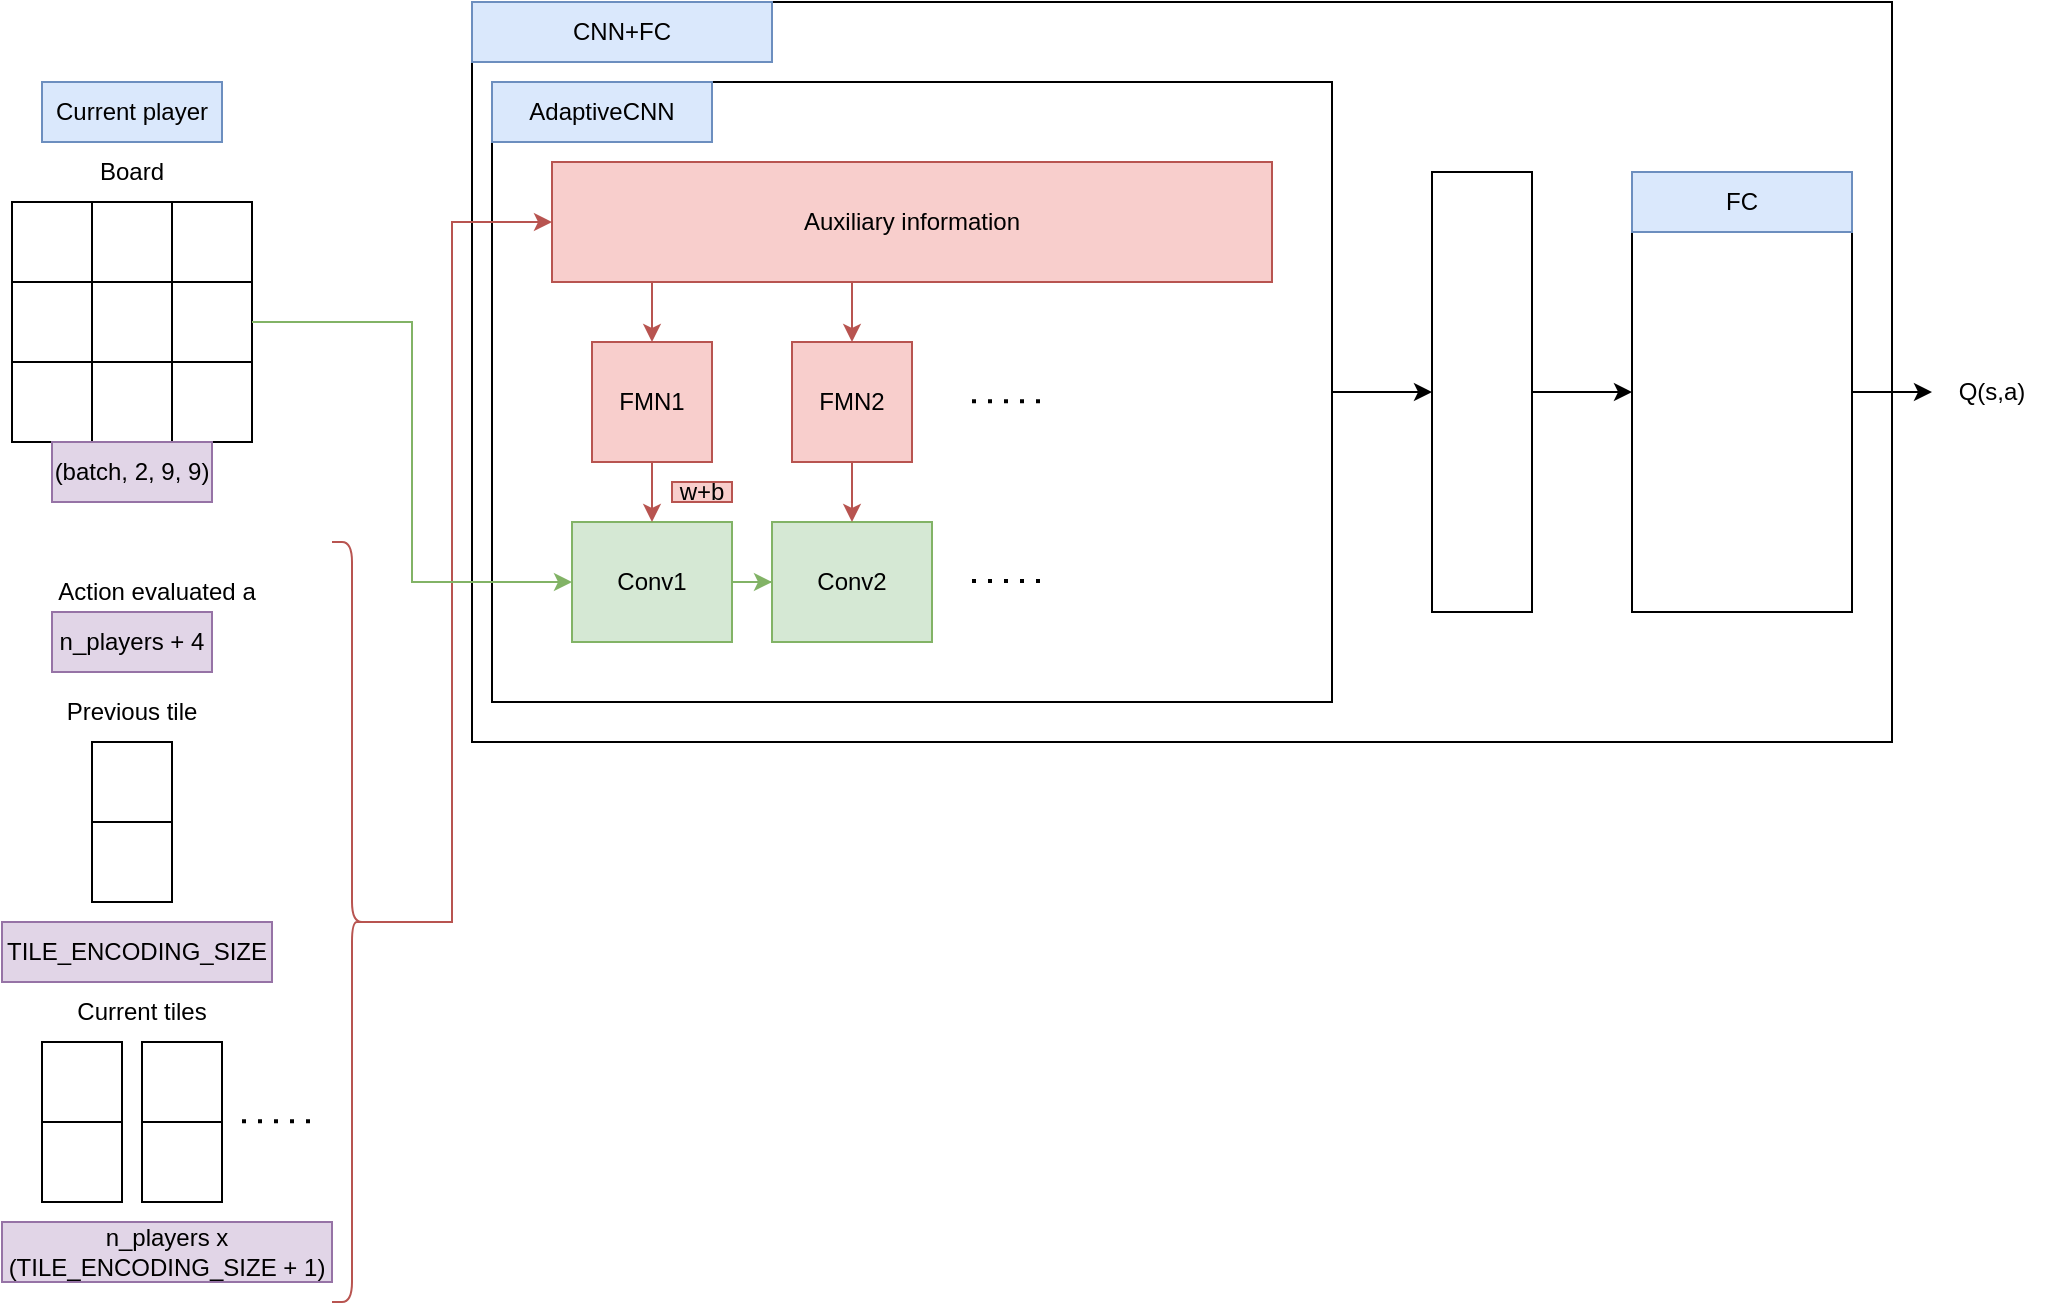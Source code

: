 <mxfile version="22.1.15" type="device">
  <diagram name="Page-1" id="-mnQ1LQc80DusM6SmEaa">
    <mxGraphModel dx="1434" dy="1923" grid="1" gridSize="10" guides="1" tooltips="1" connect="1" arrows="1" fold="1" page="1" pageScale="1" pageWidth="827" pageHeight="1169" math="0" shadow="0">
      <root>
        <mxCell id="0" />
        <mxCell id="1" parent="0" />
        <mxCell id="QQ6xjxfJzIaPpWGa-xaG-78" value="" style="rounded=0;whiteSpace=wrap;html=1;" vertex="1" parent="1">
          <mxGeometry x="270" y="-30" width="710" height="370" as="geometry" />
        </mxCell>
        <mxCell id="QQ6xjxfJzIaPpWGa-xaG-62" style="edgeStyle=orthogonalEdgeStyle;rounded=0;orthogonalLoop=1;jettySize=auto;html=1;entryX=0;entryY=0.5;entryDx=0;entryDy=0;" edge="1" parent="1" source="QQ6xjxfJzIaPpWGa-xaG-1" target="QQ6xjxfJzIaPpWGa-xaG-61">
          <mxGeometry relative="1" as="geometry" />
        </mxCell>
        <mxCell id="QQ6xjxfJzIaPpWGa-xaG-1" value="" style="rounded=0;whiteSpace=wrap;html=1;" vertex="1" parent="1">
          <mxGeometry x="280" y="10" width="420" height="310" as="geometry" />
        </mxCell>
        <mxCell id="QQ6xjxfJzIaPpWGa-xaG-2" value="AdaptiveCNN" style="text;html=1;strokeColor=#6c8ebf;fillColor=#dae8fc;align=center;verticalAlign=middle;whiteSpace=wrap;rounded=0;" vertex="1" parent="1">
          <mxGeometry x="280" y="10" width="110" height="30" as="geometry" />
        </mxCell>
        <mxCell id="QQ6xjxfJzIaPpWGa-xaG-4" value="" style="shape=table;startSize=0;container=1;collapsible=0;childLayout=tableLayout;" vertex="1" parent="1">
          <mxGeometry x="40" y="70" width="120" height="120" as="geometry" />
        </mxCell>
        <mxCell id="QQ6xjxfJzIaPpWGa-xaG-5" value="" style="shape=tableRow;horizontal=0;startSize=0;swimlaneHead=0;swimlaneBody=0;strokeColor=inherit;top=0;left=0;bottom=0;right=0;collapsible=0;dropTarget=0;fillColor=none;points=[[0,0.5],[1,0.5]];portConstraint=eastwest;" vertex="1" parent="QQ6xjxfJzIaPpWGa-xaG-4">
          <mxGeometry width="120" height="40" as="geometry" />
        </mxCell>
        <mxCell id="QQ6xjxfJzIaPpWGa-xaG-6" value="" style="shape=partialRectangle;html=1;whiteSpace=wrap;connectable=0;strokeColor=inherit;overflow=hidden;fillColor=none;top=0;left=0;bottom=0;right=0;pointerEvents=1;" vertex="1" parent="QQ6xjxfJzIaPpWGa-xaG-5">
          <mxGeometry width="40" height="40" as="geometry">
            <mxRectangle width="40" height="40" as="alternateBounds" />
          </mxGeometry>
        </mxCell>
        <mxCell id="QQ6xjxfJzIaPpWGa-xaG-7" value="" style="shape=partialRectangle;html=1;whiteSpace=wrap;connectable=0;strokeColor=inherit;overflow=hidden;fillColor=none;top=0;left=0;bottom=0;right=0;pointerEvents=1;" vertex="1" parent="QQ6xjxfJzIaPpWGa-xaG-5">
          <mxGeometry x="40" width="40" height="40" as="geometry">
            <mxRectangle width="40" height="40" as="alternateBounds" />
          </mxGeometry>
        </mxCell>
        <mxCell id="QQ6xjxfJzIaPpWGa-xaG-8" value="" style="shape=partialRectangle;html=1;whiteSpace=wrap;connectable=0;strokeColor=inherit;overflow=hidden;fillColor=none;top=0;left=0;bottom=0;right=0;pointerEvents=1;" vertex="1" parent="QQ6xjxfJzIaPpWGa-xaG-5">
          <mxGeometry x="80" width="40" height="40" as="geometry">
            <mxRectangle width="40" height="40" as="alternateBounds" />
          </mxGeometry>
        </mxCell>
        <mxCell id="QQ6xjxfJzIaPpWGa-xaG-9" value="" style="shape=tableRow;horizontal=0;startSize=0;swimlaneHead=0;swimlaneBody=0;strokeColor=inherit;top=0;left=0;bottom=0;right=0;collapsible=0;dropTarget=0;fillColor=none;points=[[0,0.5],[1,0.5]];portConstraint=eastwest;" vertex="1" parent="QQ6xjxfJzIaPpWGa-xaG-4">
          <mxGeometry y="40" width="120" height="40" as="geometry" />
        </mxCell>
        <mxCell id="QQ6xjxfJzIaPpWGa-xaG-10" value="" style="shape=partialRectangle;html=1;whiteSpace=wrap;connectable=0;strokeColor=inherit;overflow=hidden;fillColor=none;top=0;left=0;bottom=0;right=0;pointerEvents=1;" vertex="1" parent="QQ6xjxfJzIaPpWGa-xaG-9">
          <mxGeometry width="40" height="40" as="geometry">
            <mxRectangle width="40" height="40" as="alternateBounds" />
          </mxGeometry>
        </mxCell>
        <mxCell id="QQ6xjxfJzIaPpWGa-xaG-11" value="" style="shape=partialRectangle;html=1;whiteSpace=wrap;connectable=0;strokeColor=inherit;overflow=hidden;fillColor=none;top=0;left=0;bottom=0;right=0;pointerEvents=1;" vertex="1" parent="QQ6xjxfJzIaPpWGa-xaG-9">
          <mxGeometry x="40" width="40" height="40" as="geometry">
            <mxRectangle width="40" height="40" as="alternateBounds" />
          </mxGeometry>
        </mxCell>
        <mxCell id="QQ6xjxfJzIaPpWGa-xaG-12" value="" style="shape=partialRectangle;html=1;whiteSpace=wrap;connectable=0;strokeColor=inherit;overflow=hidden;fillColor=none;top=0;left=0;bottom=0;right=0;pointerEvents=1;" vertex="1" parent="QQ6xjxfJzIaPpWGa-xaG-9">
          <mxGeometry x="80" width="40" height="40" as="geometry">
            <mxRectangle width="40" height="40" as="alternateBounds" />
          </mxGeometry>
        </mxCell>
        <mxCell id="QQ6xjxfJzIaPpWGa-xaG-13" value="" style="shape=tableRow;horizontal=0;startSize=0;swimlaneHead=0;swimlaneBody=0;strokeColor=inherit;top=0;left=0;bottom=0;right=0;collapsible=0;dropTarget=0;fillColor=none;points=[[0,0.5],[1,0.5]];portConstraint=eastwest;" vertex="1" parent="QQ6xjxfJzIaPpWGa-xaG-4">
          <mxGeometry y="80" width="120" height="40" as="geometry" />
        </mxCell>
        <mxCell id="QQ6xjxfJzIaPpWGa-xaG-14" value="" style="shape=partialRectangle;html=1;whiteSpace=wrap;connectable=0;strokeColor=inherit;overflow=hidden;fillColor=none;top=0;left=0;bottom=0;right=0;pointerEvents=1;" vertex="1" parent="QQ6xjxfJzIaPpWGa-xaG-13">
          <mxGeometry width="40" height="40" as="geometry">
            <mxRectangle width="40" height="40" as="alternateBounds" />
          </mxGeometry>
        </mxCell>
        <mxCell id="QQ6xjxfJzIaPpWGa-xaG-15" value="" style="shape=partialRectangle;html=1;whiteSpace=wrap;connectable=0;strokeColor=inherit;overflow=hidden;fillColor=none;top=0;left=0;bottom=0;right=0;pointerEvents=1;" vertex="1" parent="QQ6xjxfJzIaPpWGa-xaG-13">
          <mxGeometry x="40" width="40" height="40" as="geometry">
            <mxRectangle width="40" height="40" as="alternateBounds" />
          </mxGeometry>
        </mxCell>
        <mxCell id="QQ6xjxfJzIaPpWGa-xaG-16" value="" style="shape=partialRectangle;html=1;whiteSpace=wrap;connectable=0;strokeColor=inherit;overflow=hidden;fillColor=none;top=0;left=0;bottom=0;right=0;pointerEvents=1;" vertex="1" parent="QQ6xjxfJzIaPpWGa-xaG-13">
          <mxGeometry x="80" width="40" height="40" as="geometry">
            <mxRectangle width="40" height="40" as="alternateBounds" />
          </mxGeometry>
        </mxCell>
        <mxCell id="QQ6xjxfJzIaPpWGa-xaG-17" value="Current player" style="text;html=1;strokeColor=#6c8ebf;fillColor=#dae8fc;align=center;verticalAlign=middle;whiteSpace=wrap;rounded=0;" vertex="1" parent="1">
          <mxGeometry x="55" y="10" width="90" height="30" as="geometry" />
        </mxCell>
        <mxCell id="QQ6xjxfJzIaPpWGa-xaG-18" value="" style="shape=table;startSize=0;container=1;collapsible=0;childLayout=tableLayout;" vertex="1" parent="1">
          <mxGeometry x="80" y="340" width="40" height="80" as="geometry" />
        </mxCell>
        <mxCell id="QQ6xjxfJzIaPpWGa-xaG-19" value="" style="shape=tableRow;horizontal=0;startSize=0;swimlaneHead=0;swimlaneBody=0;strokeColor=inherit;top=0;left=0;bottom=0;right=0;collapsible=0;dropTarget=0;fillColor=none;points=[[0,0.5],[1,0.5]];portConstraint=eastwest;" vertex="1" parent="QQ6xjxfJzIaPpWGa-xaG-18">
          <mxGeometry width="40" height="40" as="geometry" />
        </mxCell>
        <mxCell id="QQ6xjxfJzIaPpWGa-xaG-20" value="" style="shape=partialRectangle;html=1;whiteSpace=wrap;connectable=0;strokeColor=inherit;overflow=hidden;fillColor=none;top=0;left=0;bottom=0;right=0;pointerEvents=1;" vertex="1" parent="QQ6xjxfJzIaPpWGa-xaG-19">
          <mxGeometry width="40" height="40" as="geometry">
            <mxRectangle width="40" height="40" as="alternateBounds" />
          </mxGeometry>
        </mxCell>
        <mxCell id="QQ6xjxfJzIaPpWGa-xaG-21" value="" style="shape=tableRow;horizontal=0;startSize=0;swimlaneHead=0;swimlaneBody=0;strokeColor=inherit;top=0;left=0;bottom=0;right=0;collapsible=0;dropTarget=0;fillColor=none;points=[[0,0.5],[1,0.5]];portConstraint=eastwest;" vertex="1" parent="QQ6xjxfJzIaPpWGa-xaG-18">
          <mxGeometry y="40" width="40" height="40" as="geometry" />
        </mxCell>
        <mxCell id="QQ6xjxfJzIaPpWGa-xaG-22" value="" style="shape=partialRectangle;html=1;whiteSpace=wrap;connectable=0;strokeColor=inherit;overflow=hidden;fillColor=none;top=0;left=0;bottom=0;right=0;pointerEvents=1;" vertex="1" parent="QQ6xjxfJzIaPpWGa-xaG-21">
          <mxGeometry width="40" height="40" as="geometry">
            <mxRectangle width="40" height="40" as="alternateBounds" />
          </mxGeometry>
        </mxCell>
        <mxCell id="QQ6xjxfJzIaPpWGa-xaG-23" value="Previous tile" style="text;html=1;strokeColor=none;fillColor=none;align=center;verticalAlign=middle;whiteSpace=wrap;rounded=0;" vertex="1" parent="1">
          <mxGeometry x="60" y="310" width="80" height="30" as="geometry" />
        </mxCell>
        <mxCell id="QQ6xjxfJzIaPpWGa-xaG-24" value="Board" style="text;html=1;strokeColor=none;fillColor=none;align=center;verticalAlign=middle;whiteSpace=wrap;rounded=0;" vertex="1" parent="1">
          <mxGeometry x="70" y="40" width="60" height="30" as="geometry" />
        </mxCell>
        <mxCell id="QQ6xjxfJzIaPpWGa-xaG-26" value="Current tiles" style="text;html=1;strokeColor=none;fillColor=none;align=center;verticalAlign=middle;whiteSpace=wrap;rounded=0;" vertex="1" parent="1">
          <mxGeometry x="65" y="460" width="80" height="30" as="geometry" />
        </mxCell>
        <mxCell id="QQ6xjxfJzIaPpWGa-xaG-27" value="" style="shape=table;startSize=0;container=1;collapsible=0;childLayout=tableLayout;" vertex="1" parent="1">
          <mxGeometry x="55" y="490" width="40" height="80" as="geometry" />
        </mxCell>
        <mxCell id="QQ6xjxfJzIaPpWGa-xaG-28" value="" style="shape=tableRow;horizontal=0;startSize=0;swimlaneHead=0;swimlaneBody=0;strokeColor=inherit;top=0;left=0;bottom=0;right=0;collapsible=0;dropTarget=0;fillColor=none;points=[[0,0.5],[1,0.5]];portConstraint=eastwest;" vertex="1" parent="QQ6xjxfJzIaPpWGa-xaG-27">
          <mxGeometry width="40" height="40" as="geometry" />
        </mxCell>
        <mxCell id="QQ6xjxfJzIaPpWGa-xaG-29" value="" style="shape=partialRectangle;html=1;whiteSpace=wrap;connectable=0;strokeColor=inherit;overflow=hidden;fillColor=none;top=0;left=0;bottom=0;right=0;pointerEvents=1;" vertex="1" parent="QQ6xjxfJzIaPpWGa-xaG-28">
          <mxGeometry width="40" height="40" as="geometry">
            <mxRectangle width="40" height="40" as="alternateBounds" />
          </mxGeometry>
        </mxCell>
        <mxCell id="QQ6xjxfJzIaPpWGa-xaG-30" value="" style="shape=tableRow;horizontal=0;startSize=0;swimlaneHead=0;swimlaneBody=0;strokeColor=inherit;top=0;left=0;bottom=0;right=0;collapsible=0;dropTarget=0;fillColor=none;points=[[0,0.5],[1,0.5]];portConstraint=eastwest;" vertex="1" parent="QQ6xjxfJzIaPpWGa-xaG-27">
          <mxGeometry y="40" width="40" height="40" as="geometry" />
        </mxCell>
        <mxCell id="QQ6xjxfJzIaPpWGa-xaG-31" value="" style="shape=partialRectangle;html=1;whiteSpace=wrap;connectable=0;strokeColor=inherit;overflow=hidden;fillColor=none;top=0;left=0;bottom=0;right=0;pointerEvents=1;" vertex="1" parent="QQ6xjxfJzIaPpWGa-xaG-30">
          <mxGeometry width="40" height="40" as="geometry">
            <mxRectangle width="40" height="40" as="alternateBounds" />
          </mxGeometry>
        </mxCell>
        <mxCell id="QQ6xjxfJzIaPpWGa-xaG-32" value="" style="shape=table;startSize=0;container=1;collapsible=0;childLayout=tableLayout;" vertex="1" parent="1">
          <mxGeometry x="105" y="490" width="40" height="80" as="geometry" />
        </mxCell>
        <mxCell id="QQ6xjxfJzIaPpWGa-xaG-33" value="" style="shape=tableRow;horizontal=0;startSize=0;swimlaneHead=0;swimlaneBody=0;strokeColor=inherit;top=0;left=0;bottom=0;right=0;collapsible=0;dropTarget=0;fillColor=none;points=[[0,0.5],[1,0.5]];portConstraint=eastwest;" vertex="1" parent="QQ6xjxfJzIaPpWGa-xaG-32">
          <mxGeometry width="40" height="40" as="geometry" />
        </mxCell>
        <mxCell id="QQ6xjxfJzIaPpWGa-xaG-34" value="" style="shape=partialRectangle;html=1;whiteSpace=wrap;connectable=0;strokeColor=inherit;overflow=hidden;fillColor=none;top=0;left=0;bottom=0;right=0;pointerEvents=1;" vertex="1" parent="QQ6xjxfJzIaPpWGa-xaG-33">
          <mxGeometry width="40" height="40" as="geometry">
            <mxRectangle width="40" height="40" as="alternateBounds" />
          </mxGeometry>
        </mxCell>
        <mxCell id="QQ6xjxfJzIaPpWGa-xaG-35" value="" style="shape=tableRow;horizontal=0;startSize=0;swimlaneHead=0;swimlaneBody=0;strokeColor=inherit;top=0;left=0;bottom=0;right=0;collapsible=0;dropTarget=0;fillColor=none;points=[[0,0.5],[1,0.5]];portConstraint=eastwest;" vertex="1" parent="QQ6xjxfJzIaPpWGa-xaG-32">
          <mxGeometry y="40" width="40" height="40" as="geometry" />
        </mxCell>
        <mxCell id="QQ6xjxfJzIaPpWGa-xaG-36" value="" style="shape=partialRectangle;html=1;whiteSpace=wrap;connectable=0;strokeColor=inherit;overflow=hidden;fillColor=none;top=0;left=0;bottom=0;right=0;pointerEvents=1;" vertex="1" parent="QQ6xjxfJzIaPpWGa-xaG-35">
          <mxGeometry width="40" height="40" as="geometry">
            <mxRectangle width="40" height="40" as="alternateBounds" />
          </mxGeometry>
        </mxCell>
        <mxCell id="QQ6xjxfJzIaPpWGa-xaG-37" value="" style="endArrow=none;dashed=1;html=1;dashPattern=1 3;strokeWidth=2;rounded=0;" edge="1" parent="1">
          <mxGeometry width="50" height="50" relative="1" as="geometry">
            <mxPoint x="155" y="529.58" as="sourcePoint" />
            <mxPoint x="195" y="529.58" as="targetPoint" />
          </mxGeometry>
        </mxCell>
        <mxCell id="QQ6xjxfJzIaPpWGa-xaG-54" style="edgeStyle=orthogonalEdgeStyle;rounded=0;orthogonalLoop=1;jettySize=auto;html=1;entryX=0.5;entryY=0;entryDx=0;entryDy=0;fillColor=#f8cecc;strokeColor=#b85450;" edge="1" parent="1" source="QQ6xjxfJzIaPpWGa-xaG-38" target="QQ6xjxfJzIaPpWGa-xaG-53">
          <mxGeometry relative="1" as="geometry">
            <Array as="points">
              <mxPoint x="460" y="120" />
              <mxPoint x="460" y="120" />
            </Array>
          </mxGeometry>
        </mxCell>
        <mxCell id="QQ6xjxfJzIaPpWGa-xaG-38" value="Auxiliary information" style="rounded=0;whiteSpace=wrap;html=1;fillColor=#f8cecc;strokeColor=#b85450;" vertex="1" parent="1">
          <mxGeometry x="310" y="50" width="360" height="60" as="geometry" />
        </mxCell>
        <mxCell id="QQ6xjxfJzIaPpWGa-xaG-41" style="edgeStyle=orthogonalEdgeStyle;rounded=0;orthogonalLoop=1;jettySize=auto;html=1;entryX=0;entryY=0.5;entryDx=0;entryDy=0;fillColor=#f8cecc;strokeColor=#b85450;exitX=0.1;exitY=0.5;exitDx=0;exitDy=0;exitPerimeter=0;" edge="1" parent="1" source="QQ6xjxfJzIaPpWGa-xaG-40" target="QQ6xjxfJzIaPpWGa-xaG-38">
          <mxGeometry relative="1" as="geometry">
            <mxPoint x="290" y="460" as="sourcePoint" />
            <Array as="points">
              <mxPoint x="260" y="430" />
              <mxPoint x="260" y="80" />
            </Array>
          </mxGeometry>
        </mxCell>
        <mxCell id="QQ6xjxfJzIaPpWGa-xaG-40" value="" style="shape=curlyBracket;whiteSpace=wrap;html=1;rounded=1;flipH=1;labelPosition=right;verticalLabelPosition=middle;align=left;verticalAlign=middle;fillColor=#f8cecc;strokeColor=#b85450;" vertex="1" parent="1">
          <mxGeometry x="200" y="240" width="20" height="380" as="geometry" />
        </mxCell>
        <mxCell id="QQ6xjxfJzIaPpWGa-xaG-52" style="edgeStyle=orthogonalEdgeStyle;rounded=0;orthogonalLoop=1;jettySize=auto;html=1;entryX=0;entryY=0.5;entryDx=0;entryDy=0;fillColor=#d5e8d4;strokeColor=#82b366;" edge="1" parent="1" source="QQ6xjxfJzIaPpWGa-xaG-42" target="QQ6xjxfJzIaPpWGa-xaG-43">
          <mxGeometry relative="1" as="geometry" />
        </mxCell>
        <mxCell id="QQ6xjxfJzIaPpWGa-xaG-42" value="Conv1" style="rounded=0;whiteSpace=wrap;html=1;fillColor=#d5e8d4;strokeColor=#82b366;" vertex="1" parent="1">
          <mxGeometry x="320" y="230" width="80" height="60" as="geometry" />
        </mxCell>
        <mxCell id="QQ6xjxfJzIaPpWGa-xaG-43" value="Conv2" style="rounded=0;whiteSpace=wrap;html=1;fillColor=#d5e8d4;strokeColor=#82b366;" vertex="1" parent="1">
          <mxGeometry x="420" y="230" width="80" height="60" as="geometry" />
        </mxCell>
        <mxCell id="QQ6xjxfJzIaPpWGa-xaG-47" value="" style="endArrow=none;dashed=1;html=1;dashPattern=1 3;strokeWidth=2;rounded=0;" edge="1" parent="1">
          <mxGeometry width="50" height="50" relative="1" as="geometry">
            <mxPoint x="520" y="259.5" as="sourcePoint" />
            <mxPoint x="560" y="259.5" as="targetPoint" />
          </mxGeometry>
        </mxCell>
        <mxCell id="QQ6xjxfJzIaPpWGa-xaG-49" style="edgeStyle=orthogonalEdgeStyle;rounded=0;orthogonalLoop=1;jettySize=auto;html=1;entryX=0.5;entryY=0;entryDx=0;entryDy=0;fillColor=#f8cecc;strokeColor=#b85450;" edge="1" parent="1" source="QQ6xjxfJzIaPpWGa-xaG-38" target="QQ6xjxfJzIaPpWGa-xaG-50">
          <mxGeometry relative="1" as="geometry">
            <Array as="points">
              <mxPoint x="360" y="120" />
              <mxPoint x="360" y="120" />
            </Array>
          </mxGeometry>
        </mxCell>
        <mxCell id="QQ6xjxfJzIaPpWGa-xaG-56" style="edgeStyle=orthogonalEdgeStyle;rounded=0;orthogonalLoop=1;jettySize=auto;html=1;entryX=0.5;entryY=0;entryDx=0;entryDy=0;fillColor=#f8cecc;strokeColor=#b85450;" edge="1" parent="1" source="QQ6xjxfJzIaPpWGa-xaG-50" target="QQ6xjxfJzIaPpWGa-xaG-42">
          <mxGeometry relative="1" as="geometry" />
        </mxCell>
        <mxCell id="QQ6xjxfJzIaPpWGa-xaG-50" value="FMN1" style="rounded=0;whiteSpace=wrap;html=1;fillColor=#f8cecc;strokeColor=#b85450;" vertex="1" parent="1">
          <mxGeometry x="330" y="140" width="60" height="60" as="geometry" />
        </mxCell>
        <mxCell id="QQ6xjxfJzIaPpWGa-xaG-58" style="edgeStyle=orthogonalEdgeStyle;rounded=0;orthogonalLoop=1;jettySize=auto;html=1;entryX=0.5;entryY=0;entryDx=0;entryDy=0;fillColor=#f8cecc;strokeColor=#b85450;" edge="1" parent="1" source="QQ6xjxfJzIaPpWGa-xaG-53" target="QQ6xjxfJzIaPpWGa-xaG-43">
          <mxGeometry relative="1" as="geometry" />
        </mxCell>
        <mxCell id="QQ6xjxfJzIaPpWGa-xaG-53" value="FMN2" style="rounded=0;whiteSpace=wrap;html=1;fillColor=#f8cecc;strokeColor=#b85450;" vertex="1" parent="1">
          <mxGeometry x="430" y="140" width="60" height="60" as="geometry" />
        </mxCell>
        <mxCell id="QQ6xjxfJzIaPpWGa-xaG-57" value="w+b" style="text;html=1;strokeColor=#b85450;fillColor=#f8cecc;align=center;verticalAlign=middle;whiteSpace=wrap;rounded=0;" vertex="1" parent="1">
          <mxGeometry x="370" y="210" width="30" height="10" as="geometry" />
        </mxCell>
        <mxCell id="QQ6xjxfJzIaPpWGa-xaG-59" style="edgeStyle=orthogonalEdgeStyle;rounded=0;orthogonalLoop=1;jettySize=auto;html=1;entryX=0;entryY=0.5;entryDx=0;entryDy=0;fillColor=#d5e8d4;strokeColor=#82b366;" edge="1" parent="1" source="QQ6xjxfJzIaPpWGa-xaG-9" target="QQ6xjxfJzIaPpWGa-xaG-42">
          <mxGeometry relative="1" as="geometry" />
        </mxCell>
        <mxCell id="QQ6xjxfJzIaPpWGa-xaG-60" value="" style="endArrow=none;dashed=1;html=1;dashPattern=1 3;strokeWidth=2;rounded=0;" edge="1" parent="1">
          <mxGeometry width="50" height="50" relative="1" as="geometry">
            <mxPoint x="520" y="169.58" as="sourcePoint" />
            <mxPoint x="560" y="169.58" as="targetPoint" />
          </mxGeometry>
        </mxCell>
        <mxCell id="QQ6xjxfJzIaPpWGa-xaG-66" style="edgeStyle=orthogonalEdgeStyle;rounded=0;orthogonalLoop=1;jettySize=auto;html=1;entryX=0;entryY=0.5;entryDx=0;entryDy=0;" edge="1" parent="1" source="QQ6xjxfJzIaPpWGa-xaG-61" target="QQ6xjxfJzIaPpWGa-xaG-64">
          <mxGeometry relative="1" as="geometry" />
        </mxCell>
        <mxCell id="QQ6xjxfJzIaPpWGa-xaG-61" value="" style="rounded=0;whiteSpace=wrap;html=1;" vertex="1" parent="1">
          <mxGeometry x="750" y="55" width="50" height="220" as="geometry" />
        </mxCell>
        <mxCell id="QQ6xjxfJzIaPpWGa-xaG-70" style="edgeStyle=orthogonalEdgeStyle;rounded=0;orthogonalLoop=1;jettySize=auto;html=1;" edge="1" parent="1" source="QQ6xjxfJzIaPpWGa-xaG-64">
          <mxGeometry relative="1" as="geometry">
            <mxPoint x="1000" y="165" as="targetPoint" />
          </mxGeometry>
        </mxCell>
        <mxCell id="QQ6xjxfJzIaPpWGa-xaG-64" value="" style="rounded=0;whiteSpace=wrap;html=1;" vertex="1" parent="1">
          <mxGeometry x="850" y="55" width="110" height="220" as="geometry" />
        </mxCell>
        <mxCell id="QQ6xjxfJzIaPpWGa-xaG-65" value="FC" style="text;html=1;strokeColor=#6c8ebf;fillColor=#dae8fc;align=center;verticalAlign=middle;whiteSpace=wrap;rounded=0;" vertex="1" parent="1">
          <mxGeometry x="850" y="55" width="110" height="30" as="geometry" />
        </mxCell>
        <mxCell id="QQ6xjxfJzIaPpWGa-xaG-68" value="Action evaluated a" style="text;html=1;strokeColor=none;fillColor=none;align=center;verticalAlign=middle;whiteSpace=wrap;rounded=0;" vertex="1" parent="1">
          <mxGeometry x="55" y="250" width="115" height="30" as="geometry" />
        </mxCell>
        <mxCell id="QQ6xjxfJzIaPpWGa-xaG-71" value="Q(s,a)" style="text;html=1;strokeColor=none;fillColor=none;align=center;verticalAlign=middle;whiteSpace=wrap;rounded=0;" vertex="1" parent="1">
          <mxGeometry x="1000" y="150" width="60" height="30" as="geometry" />
        </mxCell>
        <mxCell id="QQ6xjxfJzIaPpWGa-xaG-72" value="(batch, 2, 9, 9)" style="text;html=1;strokeColor=#9673a6;fillColor=#e1d5e7;align=center;verticalAlign=middle;whiteSpace=wrap;rounded=0;" vertex="1" parent="1">
          <mxGeometry x="60" y="190" width="80" height="30" as="geometry" />
        </mxCell>
        <mxCell id="QQ6xjxfJzIaPpWGa-xaG-73" value="n_players + 4" style="text;html=1;strokeColor=#9673a6;fillColor=#e1d5e7;align=center;verticalAlign=middle;whiteSpace=wrap;rounded=0;" vertex="1" parent="1">
          <mxGeometry x="60" y="275" width="80" height="30" as="geometry" />
        </mxCell>
        <mxCell id="QQ6xjxfJzIaPpWGa-xaG-75" value="TILE_ENCODING_SIZE" style="text;html=1;strokeColor=#9673a6;fillColor=#e1d5e7;align=center;verticalAlign=middle;whiteSpace=wrap;rounded=0;" vertex="1" parent="1">
          <mxGeometry x="35" y="430" width="135" height="30" as="geometry" />
        </mxCell>
        <mxCell id="QQ6xjxfJzIaPpWGa-xaG-76" value="n_players x (TILE_ENCODING_SIZE + 1)" style="text;html=1;strokeColor=#9673a6;fillColor=#e1d5e7;align=center;verticalAlign=middle;whiteSpace=wrap;rounded=0;" vertex="1" parent="1">
          <mxGeometry x="35" y="580" width="165" height="30" as="geometry" />
        </mxCell>
        <mxCell id="QQ6xjxfJzIaPpWGa-xaG-79" value="CNN+FC" style="text;html=1;strokeColor=#6c8ebf;fillColor=#dae8fc;align=center;verticalAlign=middle;whiteSpace=wrap;rounded=0;" vertex="1" parent="1">
          <mxGeometry x="270" y="-30" width="150" height="30" as="geometry" />
        </mxCell>
      </root>
    </mxGraphModel>
  </diagram>
</mxfile>

